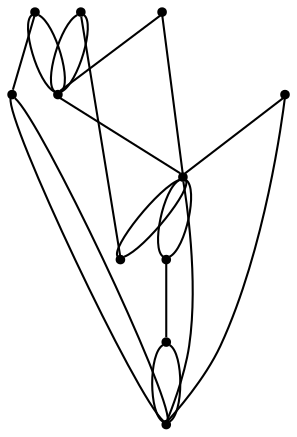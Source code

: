 graph {
  node [shape=point,comment="{\"directed\":false,\"doi\":\"10.4230/LIPIcs.GD.2024.12\",\"figure\":\"3 (1)\"}"]

  v0 [pos="1848.6007530681322,577.7787195634716"]
  v1 [pos="1715.2306862927946,577.7787195634716"]
  v2 [pos="1581.8606195174575,577.7787195634716"]
  v3 [pos="1515.1755861297886,565.2782743546105"]
  v4 [pos="1448.4905527421197,577.7787195634716"]
  v5 [pos="1315.1204859667823,577.7787195634716"]
  v6 [pos="1181.750546383052,577.7787195634716"]
  v7 [pos="1115.0655129953834,565.2782743546105"]
  v8 [pos="1048.3804478098127,577.7787195634716"]
  v9 [pos="915.0103810344754,577.7787195634716"]
  v10 [pos="781.6403142591379,577.7787195634716"]

  v0 -- v1 [id="-1",pos="1848.6007530681322,577.7787195634716 1848.600784866034,565.2782743546105 1840.2651556925755,563.1948668198004 1827.7617119323875,562.1531630523953 1815.2582681721997,561.1114592849902 1798.5870098252824,561.1114592849902 1781.9157514783653,561.1114592849902 1765.244493131448,561.1114592849902 1748.573234784531,561.1114592849902 1736.069791024343,562.1531630523953 1723.5663472641552,563.1948668198004 1715.2307180906967,565.2782743546105 1715.2306862927946,577.7787195634716"]
  v6 -- v5 [id="-3",pos="1181.750546383052,577.7787195634716 1315.1204859667823,577.7787195634716 1315.1204859667823,577.7787195634716 1315.1204859667823,577.7787195634716"]
  v5 -- v4 [id="-4",pos="1315.1204859667823,577.7787195634716 1448.4905527421197,577.7787195634716 1448.4905527421197,577.7787195634716 1448.4905527421197,577.7787195634716"]
  v4 -- v2 [id="-5",pos="1448.4905527421197,577.7787195634716 1581.8606195174575,577.7787195634716 1581.8606195174575,577.7787195634716 1581.8606195174575,577.7787195634716"]
  v2 -- v1 [id="-6",pos="1581.8606195174575,577.7787195634716 1715.2306862927946,577.7787195634716 1715.2306862927946,577.7787195634716 1715.2306862927946,577.7787195634716"]
  v1 -- v0 [id="-7",pos="1715.2306862927946,577.7787195634716 1848.6007530681322,577.7787195634716 1848.6007530681322,577.7787195634716 1848.6007530681322,577.7787195634716"]
  v10 -- v0 [id="-9",pos="781.6403142591379,577.7787195634716 781.6402506633342,444.44063733562064 823.3183965306272,427.7733770571393 919.1781320254009,419.43974691789856 1015.0378675201748,411.1061167786579 1165.0791926424295,411.1061167786579 1315.120517764684,411.1061167786579 1465.1618428869388,411.1061167786579 1615.2031680091934,411.1061167786579 1711.0629035039672,419.43974691789856 1806.9226389987411,427.7733770571393 1848.600784866034,444.44063733562064 1848.6007530681322,577.7787195634716"]
  v10 -- v9 [id="-10",pos="781.6403142591379,577.7787195634716 781.6402506633342,565.2782743546105 789.9758798367928,563.1948668198004 802.4793235969806,562.1531630523953 814.9827673571685,561.1114592849902 831.6540257040857,561.1114592849902 848.325284051003,561.1114592849902 864.9965423979202,561.1114592849902 881.6678007448373,561.1114592849902 894.1712445050252,562.1531630523953 906.674688265213,563.1948668198004 915.0103174386717,565.2782743546105 915.0103810344754,577.7787195634716"]
  v9 -- v5 [id="-11",pos="915.0103810344754,577.7787195634716 915.0103174386717,494.4424181710648 940.0172049590475,486.108788031824 977.5275362396111,481.94197296220375 1015.0378675201748,477.77515789258337 1065.0516425609264,477.77515789258337 1115.0654176016778,477.77515789258337 1165.0791926424295,477.77515789258337 1215.092967683181,477.77515789258337 1252.6032989637447,481.94197296220375 1290.1136302443083,486.108788031824 1315.120517764684,494.4424181710648 1315.1204859667823,577.7787195634716"]
  v10 -- v9 [id="-12",pos="781.6403142591379,577.7787195634716 915.0103810344754,577.7787195634716 915.0103810344754,577.7787195634716 915.0103810344754,577.7787195634716"]
  v9 -- v8 [id="-13",pos="915.0103810344754,577.7787195634716 1048.3804478098127,577.7787195634716 1048.3804478098127,577.7787195634716 1048.3804478098127,577.7787195634716"]
  v8 -- v9 [id="-14",pos="1048.3804478098127,577.7787195634716 1048.3803842140092,565.2782743546105 1040.0447550405506,563.1948668198004 1027.5413112803626,562.1531630523953 1015.0378675201748,561.1114592849902 998.3666091732576,561.1114592849902 981.6953508263405,561.1114592849902 965.0240924794232,561.1114592849902 948.352834132506,561.1114592849902 935.8493903723181,562.1531630523953 923.3459466121303,563.1948668198004 915.0103174386717,565.2782743546105 915.0103810344754,577.7787195634716"]
  v7 -- v5 [id="-15",pos="1115.0655129953834,565.2782743546105 1115.0654176016778,544.4441990065088 1123.4010467751366,523.6101236584071 1141.460219940486,513.1930859843563 1159.5234632372678,502.77604831030544 1187.3061803945081,502.77604831030544 1215.092967683181,502.77604831030544 1242.8797549718538,502.77604831030544 1270.662472129094,502.77604831030544 1288.725715425876,517.3599010539766 1306.7848885912256,531.9437537976478 1315.120517764684,561.1114592849902 1315.1204859667823,577.7787195634716"]
  v7 -- v9 [id="-16",pos="1115.0655129953834,565.2782743546105 1115.0654176016778,544.4441990065088 1106.7297884282193,523.6101236584071 1088.67061526287,513.1930859843563 1070.6073719660878,502.77604831030544 1042.8246548088475,502.77604831030544 1015.0378675201748,502.77604831030544 987.251080231502,502.77604831030544 959.4683630742617,502.77604831030544 941.4051197774797,517.3599010539766 923.3459466121303,531.9437537976478 915.0103174386717,561.1114592849902 915.0103810344754,577.7787195634716"]
  v5 -- v6 [id="-17",pos="1315.1204859667823,577.7787195634716 1315.120517764684,565.2782743546105 1306.7848885912256,563.1948668198004 1294.2814448310376,562.1531630523953 1281.7780010708498,561.1114592849902 1265.1067427239325,561.1114592849902 1248.4354843770154,561.1114592849902 1231.7642260300981,561.1114592849902 1215.092967683181,561.1114592849902 1202.589523922993,562.1531630523953 1190.0860801628053,563.1948668198004 1181.7504509893467,565.2782743546105 1181.750546383052,577.7787195634716"]
  v5 -- v4 [id="-18",pos="1315.1204859667823,577.7787195634716 1315.120517764684,565.2782743546105 1323.4561469381426,563.1948668198004 1335.9595906983307,562.1531630523953 1348.4630344585185,561.1114592849902 1365.1342928054357,561.1114592849902 1381.8055511523528,561.1114592849902 1398.47680949927,561.1114592849902 1415.1480678461871,561.1114592849902 1427.6515116063752,562.1531630523953 1440.154955366563,563.1948668198004 1448.4905845400217,565.2782743546105 1448.4905527421197,577.7787195634716"]
  v5 -- v1 [id="-19",pos="1315.1204859667823,577.7787195634716 1315.120517764684,494.4424181710648 1340.12740528506,486.108788031824 1377.6377365656235,481.94197296220375 1415.1480678461871,477.77515789258337 1465.1618428869388,477.77515789258337 1515.1756179276904,477.77515789258337 1565.1893929684418,477.77515789258337 1615.2031680091934,477.77515789258337 1652.713499289757,481.94197296220375 1690.2238305703208,486.108788031824 1715.2307180906967,494.4424181710648 1715.2306862927946,577.7787195634716"]
  v3 -- v5 [id="-20",pos="1515.1755861297886,565.2782743546105 1515.1756179276904,544.4441990065088 1506.8399887542316,523.6101236584071 1488.7808155888822,513.1930859843563 1470.7175722921004,502.77604831030544 1442.93485513486,502.77604831030544 1415.1480678461871,502.77604831030544 1387.3612805575144,502.77604831030544 1359.578563400274,502.77604831030544 1341.5153201034923,517.3599010539766 1323.4561469381426,531.9437537976478 1315.120517764684,561.1114592849902 1315.1204859667823,577.7787195634716"]
  v2 -- v1 [id="-21",pos="1581.8606195174575,577.7787195634716 1581.860651315359,565.2782743546105 1590.1962804888176,563.1948668198004 1602.6997242490056,562.1531630523953 1615.2031680091934,561.1114592849902 1631.8744263561107,561.1114592849902 1648.5456847030277,561.1114592849902 1665.216943049945,561.1114592849902 1681.888201396862,561.1114592849902 1694.39164515705,562.1531630523953 1706.895088917238,563.1948668198004 1715.2307180906967,565.2782743546105 1715.2306862927946,577.7787195634716"]
  v3 -- v1 [id="-22",pos="1515.1755861297886,565.2782743546105 1515.1756179276904,544.4441990065088 1523.511247101149,523.6101236584071 1541.5704202664983,513.1930859843563 1559.6336635632804,502.77604831030544 1587.4163807205207,502.77604831030544 1615.2031680091934,502.77604831030544 1642.9899552978661,502.77604831030544 1670.7726724551067,502.77604831030544 1688.8359157518885,517.3599010539766 1706.895088917238,531.9437537976478 1715.2307180906967,561.1114592849902 1715.2306862927946,577.7787195634716"]
  v8 -- v6 [id="-23",pos="1048.3804478098127,577.7787195634716 1181.750546383052,577.7787195634716 1181.750546383052,577.7787195634716 1181.750546383052,577.7787195634716"]
}